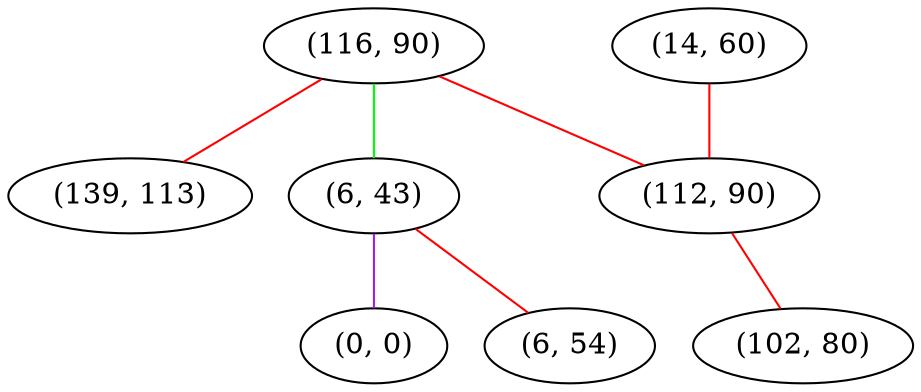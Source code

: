 graph "" {
"(116, 90)";
"(139, 113)";
"(14, 60)";
"(6, 43)";
"(0, 0)";
"(112, 90)";
"(6, 54)";
"(102, 80)";
"(116, 90)" -- "(6, 43)"  [color=green, key=0, weight=2];
"(116, 90)" -- "(139, 113)"  [color=red, key=0, weight=1];
"(116, 90)" -- "(112, 90)"  [color=red, key=0, weight=1];
"(14, 60)" -- "(112, 90)"  [color=red, key=0, weight=1];
"(6, 43)" -- "(0, 0)"  [color=purple, key=0, weight=4];
"(6, 43)" -- "(6, 54)"  [color=red, key=0, weight=1];
"(112, 90)" -- "(102, 80)"  [color=red, key=0, weight=1];
}
